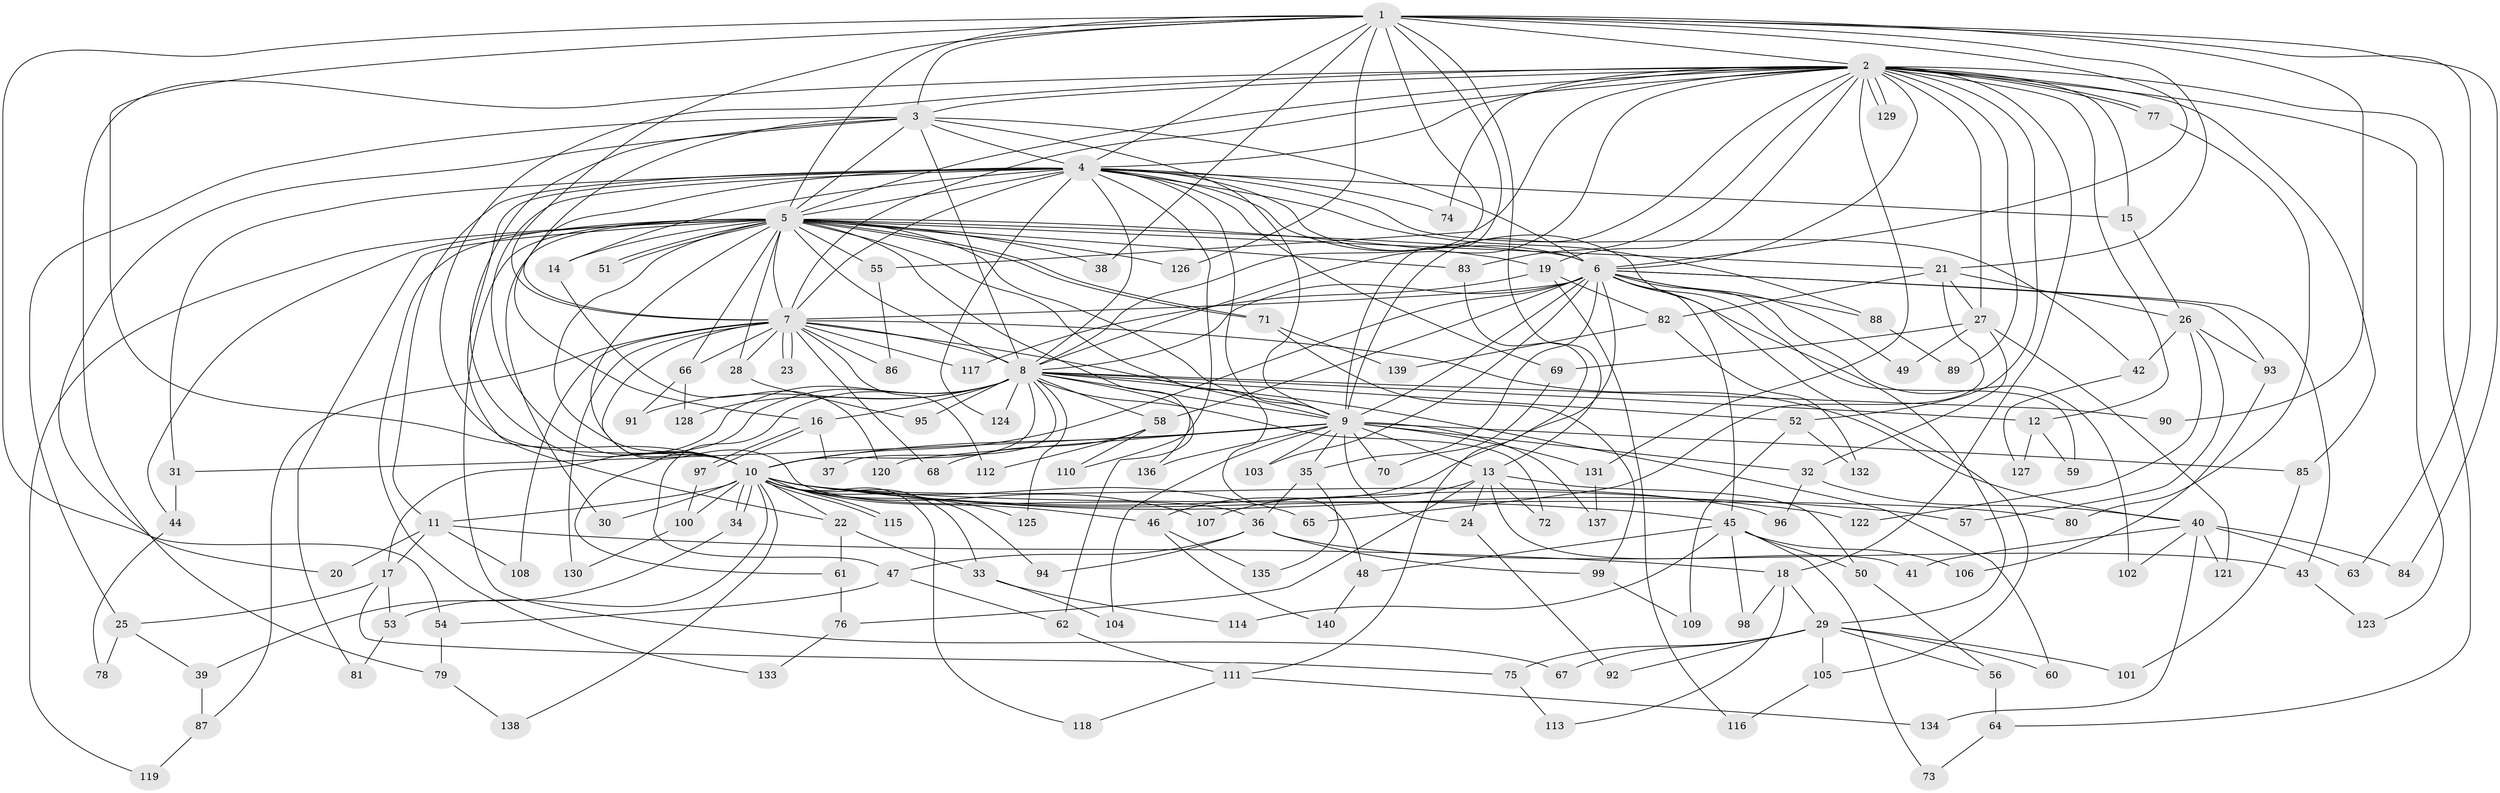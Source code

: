 // coarse degree distribution, {10: 0.014285714285714285, 38: 0.014285714285714285, 14: 0.014285714285714285, 23: 0.014285714285714285, 29: 0.014285714285714285, 25: 0.014285714285714285, 5: 0.08571428571428572, 4: 0.1, 8: 0.014285714285714285, 3: 0.24285714285714285, 6: 0.02857142857142857, 2: 0.38571428571428573, 9: 0.02857142857142857, 7: 0.014285714285714285, 1: 0.014285714285714285}
// Generated by graph-tools (version 1.1) at 2025/17/03/04/25 18:17:53]
// undirected, 140 vertices, 305 edges
graph export_dot {
graph [start="1"]
  node [color=gray90,style=filled];
  1;
  2;
  3;
  4;
  5;
  6;
  7;
  8;
  9;
  10;
  11;
  12;
  13;
  14;
  15;
  16;
  17;
  18;
  19;
  20;
  21;
  22;
  23;
  24;
  25;
  26;
  27;
  28;
  29;
  30;
  31;
  32;
  33;
  34;
  35;
  36;
  37;
  38;
  39;
  40;
  41;
  42;
  43;
  44;
  45;
  46;
  47;
  48;
  49;
  50;
  51;
  52;
  53;
  54;
  55;
  56;
  57;
  58;
  59;
  60;
  61;
  62;
  63;
  64;
  65;
  66;
  67;
  68;
  69;
  70;
  71;
  72;
  73;
  74;
  75;
  76;
  77;
  78;
  79;
  80;
  81;
  82;
  83;
  84;
  85;
  86;
  87;
  88;
  89;
  90;
  91;
  92;
  93;
  94;
  95;
  96;
  97;
  98;
  99;
  100;
  101;
  102;
  103;
  104;
  105;
  106;
  107;
  108;
  109;
  110;
  111;
  112;
  113;
  114;
  115;
  116;
  117;
  118;
  119;
  120;
  121;
  122;
  123;
  124;
  125;
  126;
  127;
  128;
  129;
  130;
  131;
  132;
  133;
  134;
  135;
  136;
  137;
  138;
  139;
  140;
  1 -- 2;
  1 -- 3;
  1 -- 4;
  1 -- 5;
  1 -- 6;
  1 -- 7;
  1 -- 8;
  1 -- 9;
  1 -- 10;
  1 -- 13;
  1 -- 21;
  1 -- 38;
  1 -- 54;
  1 -- 63;
  1 -- 84;
  1 -- 90;
  1 -- 126;
  2 -- 3;
  2 -- 4;
  2 -- 5;
  2 -- 6;
  2 -- 7;
  2 -- 8;
  2 -- 9;
  2 -- 10;
  2 -- 12;
  2 -- 15;
  2 -- 18;
  2 -- 19;
  2 -- 27;
  2 -- 52;
  2 -- 55;
  2 -- 64;
  2 -- 74;
  2 -- 77;
  2 -- 77;
  2 -- 79;
  2 -- 83;
  2 -- 85;
  2 -- 89;
  2 -- 123;
  2 -- 129;
  2 -- 129;
  2 -- 131;
  3 -- 4;
  3 -- 5;
  3 -- 6;
  3 -- 7;
  3 -- 8;
  3 -- 9;
  3 -- 10;
  3 -- 20;
  3 -- 25;
  4 -- 5;
  4 -- 6;
  4 -- 7;
  4 -- 8;
  4 -- 9;
  4 -- 10;
  4 -- 11;
  4 -- 14;
  4 -- 15;
  4 -- 16;
  4 -- 22;
  4 -- 29;
  4 -- 31;
  4 -- 42;
  4 -- 69;
  4 -- 74;
  4 -- 88;
  4 -- 110;
  4 -- 124;
  5 -- 6;
  5 -- 7;
  5 -- 8;
  5 -- 9;
  5 -- 10;
  5 -- 14;
  5 -- 19;
  5 -- 21;
  5 -- 28;
  5 -- 30;
  5 -- 36;
  5 -- 38;
  5 -- 44;
  5 -- 48;
  5 -- 51;
  5 -- 51;
  5 -- 55;
  5 -- 62;
  5 -- 66;
  5 -- 67;
  5 -- 71;
  5 -- 71;
  5 -- 81;
  5 -- 83;
  5 -- 119;
  5 -- 126;
  5 -- 133;
  6 -- 7;
  6 -- 8;
  6 -- 9;
  6 -- 10;
  6 -- 35;
  6 -- 43;
  6 -- 45;
  6 -- 46;
  6 -- 49;
  6 -- 58;
  6 -- 59;
  6 -- 88;
  6 -- 93;
  6 -- 102;
  6 -- 103;
  6 -- 105;
  7 -- 8;
  7 -- 9;
  7 -- 10;
  7 -- 23;
  7 -- 23;
  7 -- 28;
  7 -- 40;
  7 -- 66;
  7 -- 68;
  7 -- 86;
  7 -- 87;
  7 -- 108;
  7 -- 112;
  7 -- 117;
  7 -- 130;
  8 -- 9;
  8 -- 10;
  8 -- 12;
  8 -- 16;
  8 -- 17;
  8 -- 37;
  8 -- 47;
  8 -- 52;
  8 -- 58;
  8 -- 60;
  8 -- 61;
  8 -- 72;
  8 -- 90;
  8 -- 91;
  8 -- 95;
  8 -- 124;
  8 -- 125;
  8 -- 128;
  8 -- 136;
  9 -- 10;
  9 -- 13;
  9 -- 24;
  9 -- 31;
  9 -- 32;
  9 -- 35;
  9 -- 70;
  9 -- 85;
  9 -- 103;
  9 -- 104;
  9 -- 120;
  9 -- 131;
  9 -- 136;
  9 -- 137;
  10 -- 11;
  10 -- 22;
  10 -- 30;
  10 -- 33;
  10 -- 34;
  10 -- 34;
  10 -- 45;
  10 -- 46;
  10 -- 53;
  10 -- 57;
  10 -- 65;
  10 -- 80;
  10 -- 94;
  10 -- 96;
  10 -- 100;
  10 -- 107;
  10 -- 115;
  10 -- 115;
  10 -- 118;
  10 -- 122;
  10 -- 125;
  10 -- 138;
  11 -- 17;
  11 -- 18;
  11 -- 20;
  11 -- 108;
  12 -- 59;
  12 -- 127;
  13 -- 24;
  13 -- 41;
  13 -- 50;
  13 -- 72;
  13 -- 76;
  13 -- 107;
  14 -- 120;
  15 -- 26;
  16 -- 37;
  16 -- 97;
  16 -- 97;
  17 -- 25;
  17 -- 53;
  17 -- 75;
  18 -- 29;
  18 -- 98;
  18 -- 113;
  19 -- 82;
  19 -- 116;
  19 -- 117;
  21 -- 26;
  21 -- 27;
  21 -- 65;
  21 -- 82;
  22 -- 33;
  22 -- 61;
  24 -- 92;
  25 -- 39;
  25 -- 78;
  26 -- 42;
  26 -- 57;
  26 -- 93;
  26 -- 122;
  27 -- 32;
  27 -- 49;
  27 -- 69;
  27 -- 121;
  28 -- 95;
  29 -- 56;
  29 -- 60;
  29 -- 67;
  29 -- 75;
  29 -- 92;
  29 -- 101;
  29 -- 105;
  31 -- 44;
  32 -- 40;
  32 -- 96;
  33 -- 104;
  33 -- 114;
  34 -- 39;
  35 -- 36;
  35 -- 135;
  36 -- 43;
  36 -- 47;
  36 -- 94;
  36 -- 99;
  39 -- 87;
  40 -- 41;
  40 -- 63;
  40 -- 84;
  40 -- 102;
  40 -- 121;
  40 -- 134;
  42 -- 127;
  43 -- 123;
  44 -- 78;
  45 -- 48;
  45 -- 50;
  45 -- 73;
  45 -- 98;
  45 -- 106;
  45 -- 114;
  46 -- 135;
  46 -- 140;
  47 -- 54;
  47 -- 62;
  48 -- 140;
  50 -- 56;
  52 -- 109;
  52 -- 132;
  53 -- 81;
  54 -- 79;
  55 -- 86;
  56 -- 64;
  58 -- 68;
  58 -- 110;
  58 -- 112;
  61 -- 76;
  62 -- 111;
  64 -- 73;
  66 -- 91;
  66 -- 128;
  69 -- 70;
  71 -- 99;
  71 -- 139;
  75 -- 113;
  76 -- 133;
  77 -- 80;
  79 -- 138;
  82 -- 132;
  82 -- 139;
  83 -- 111;
  85 -- 101;
  87 -- 119;
  88 -- 89;
  93 -- 106;
  97 -- 100;
  99 -- 109;
  100 -- 130;
  105 -- 116;
  111 -- 118;
  111 -- 134;
  131 -- 137;
}
